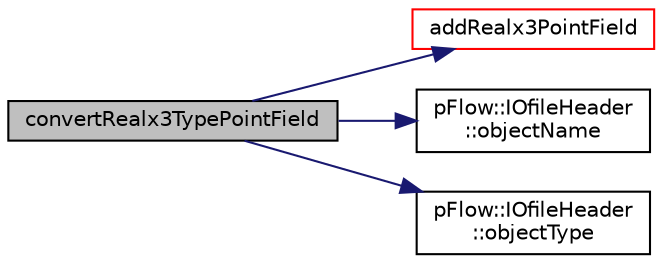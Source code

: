 digraph "convertRealx3TypePointField"
{
 // LATEX_PDF_SIZE
  edge [fontname="Helvetica",fontsize="10",labelfontname="Helvetica",labelfontsize="10"];
  node [fontname="Helvetica",fontsize="10",shape=record];
  rankdir="LR";
  Node1 [label="convertRealx3TypePointField",height=0.2,width=0.4,color="black", fillcolor="grey75", style="filled", fontcolor="black",tooltip=" "];
  Node1 -> Node2 [color="midnightblue",fontsize="10",style="solid",fontname="Helvetica"];
  Node2 [label="addRealx3PointField",height=0.2,width=0.4,color="red", fillcolor="white", style="filled",URL="$namespacepFlow_1_1PFtoVTK.html#ab85800d6fac87a42282f6d461109bb2c",tooltip=" "];
  Node1 -> Node9 [color="midnightblue",fontsize="10",style="solid",fontname="Helvetica"];
  Node9 [label="pFlow::IOfileHeader\l::objectName",height=0.2,width=0.4,color="black", fillcolor="white", style="filled",URL="$classpFlow_1_1IOfileHeader.html#a4ae6d6ea877ec8652d86076eaf333c12",tooltip=" "];
  Node1 -> Node10 [color="midnightblue",fontsize="10",style="solid",fontname="Helvetica"];
  Node10 [label="pFlow::IOfileHeader\l::objectType",height=0.2,width=0.4,color="black", fillcolor="white", style="filled",URL="$classpFlow_1_1IOfileHeader.html#a67068cb6552c42a5ddb1c66bf6bbf6b3",tooltip=" "];
}
